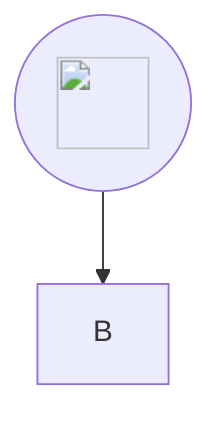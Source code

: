 graph TD;
Dir((<img src='https://raw.githubusercontent.com/matthewhand/aws-svg-icons/ddf2928b65d8f18c20c6a792740ec934804e7a25/docs/Architecture-Service-Icons_07302021/Arch_Storage/64/Arch_Amazon-Simple-Storage-Service_64.svg' width='50' height='50' />)) --> B